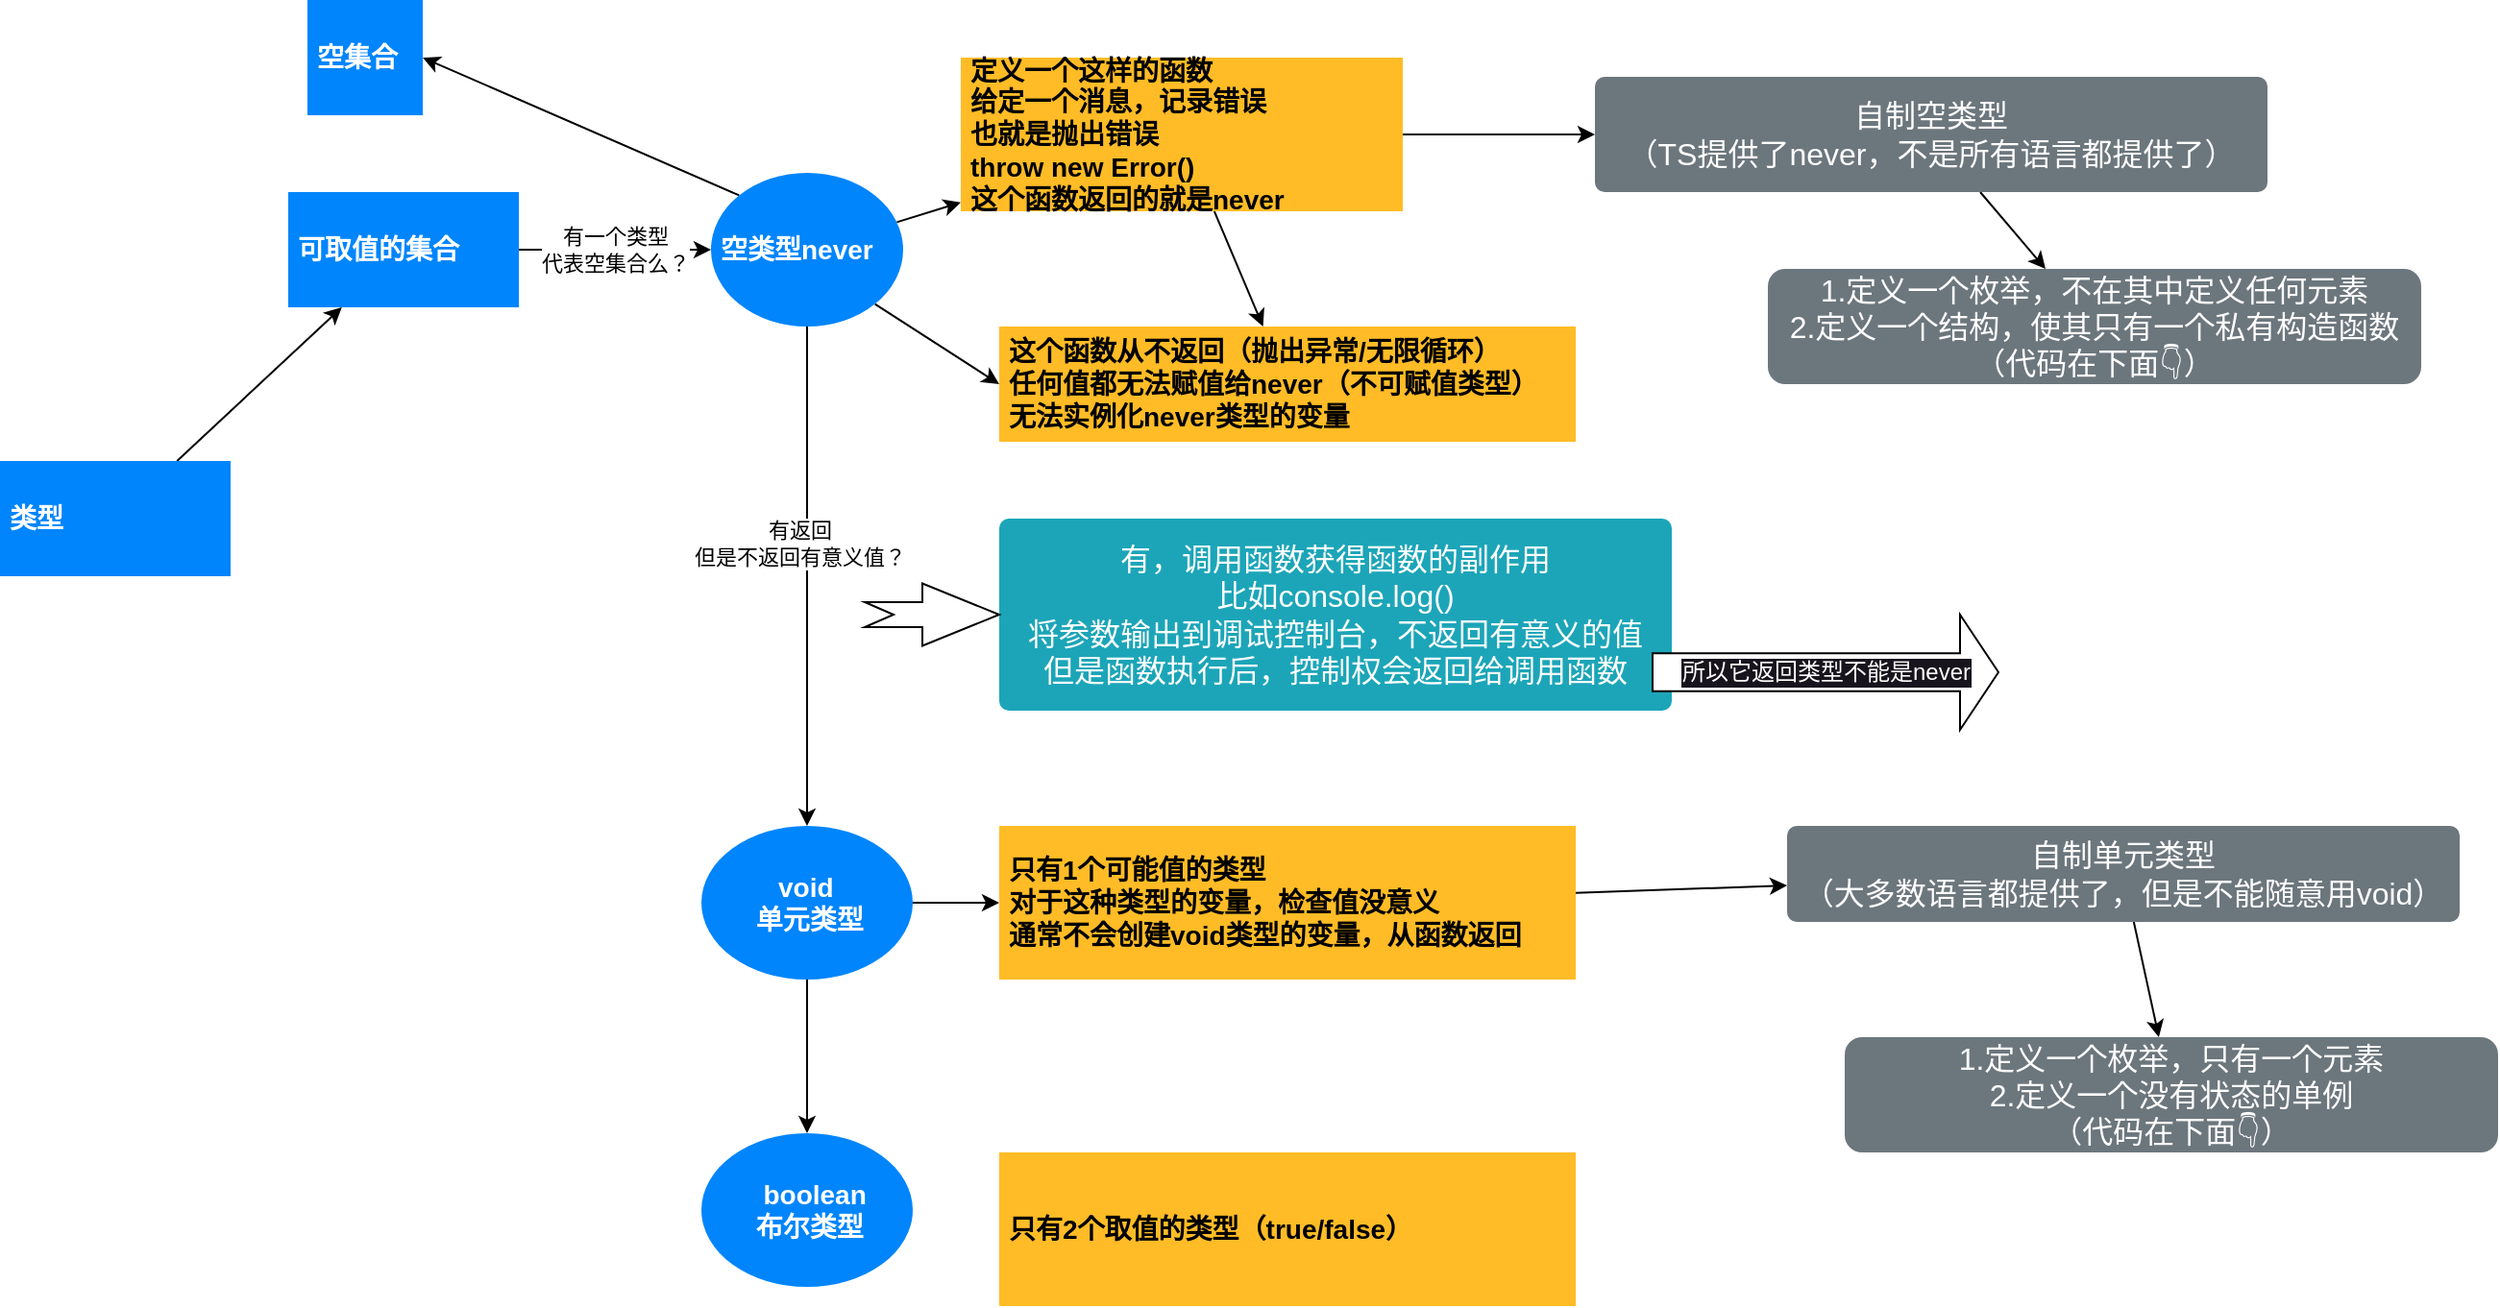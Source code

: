 <mxfile>
    <diagram id="lDE-j1NgARO7Vw2Jt4o-" name="Page-1">
        <mxGraphModel dx="315" dy="614" grid="1" gridSize="10" guides="1" tooltips="1" connect="1" arrows="1" fold="1" page="1" pageScale="1" pageWidth="850" pageHeight="1100" background="#ffffff" math="0" shadow="0">
            <root>
                <mxCell id="0"/>
                <mxCell id="1" parent="0"/>
                <mxCell id="6" value="" style="edgeStyle=none;html=1;" parent="1" source="3" target="5" edge="1">
                    <mxGeometry relative="1" as="geometry"/>
                </mxCell>
                <mxCell id="3" value="类型" style="whiteSpace=wrap;html=1;fontSize=14;align=left;fillColor=#0085FC;strokeColor=none;fontColor=#FFFFFF;shadow=0;dashed=0;strokeWidth=1;spacingLeft=0;fontStyle=1;spacing=5;" parent="1" vertex="1">
                    <mxGeometry x="240" y="250" width="120" height="60" as="geometry"/>
                </mxCell>
                <mxCell id="8" value="" style="edgeStyle=none;html=1;" parent="1" source="5" target="7" edge="1">
                    <mxGeometry relative="1" as="geometry"/>
                </mxCell>
                <mxCell id="9" value="有一个类型&lt;br&gt;代表空集合么？" style="edgeLabel;html=1;align=center;verticalAlign=middle;resizable=0;points=[];" parent="8" vertex="1" connectable="0">
                    <mxGeometry x="-0.34" y="1" relative="1" as="geometry">
                        <mxPoint x="17" y="1" as="offset"/>
                    </mxGeometry>
                </mxCell>
                <mxCell id="5" value="可取值的集合" style="whiteSpace=wrap;html=1;fontSize=14;align=left;fillColor=#0085FC;strokeColor=none;fontColor=#FFFFFF;shadow=0;dashed=0;strokeWidth=1;spacingLeft=0;fontStyle=1;spacing=5;" parent="1" vertex="1">
                    <mxGeometry x="390" y="110" width="120" height="60" as="geometry"/>
                </mxCell>
                <mxCell id="14" value="" style="edgeStyle=none;html=1;" parent="1" source="7" target="12" edge="1">
                    <mxGeometry relative="1" as="geometry"/>
                </mxCell>
                <mxCell id="20" style="edgeStyle=none;html=1;exitX=1;exitY=1;exitDx=0;exitDy=0;entryX=0;entryY=0.5;entryDx=0;entryDy=0;" parent="1" source="7" target="18" edge="1">
                    <mxGeometry relative="1" as="geometry"/>
                </mxCell>
                <mxCell id="23" style="edgeStyle=none;html=1;exitX=0;exitY=0;exitDx=0;exitDy=0;entryX=1;entryY=0.5;entryDx=0;entryDy=0;" parent="1" source="7" target="21" edge="1">
                    <mxGeometry relative="1" as="geometry"/>
                </mxCell>
                <mxCell id="29" value="" style="edgeStyle=none;html=1;fontColor=#e51010;" parent="1" source="7" target="28" edge="1">
                    <mxGeometry relative="1" as="geometry"/>
                </mxCell>
                <mxCell id="7" value="空类型never" style="ellipse;whiteSpace=wrap;html=1;fontSize=14;align=left;fillColor=#0085FC;strokeColor=none;fontColor=#FFFFFF;shadow=0;dashed=0;strokeWidth=1;spacingLeft=0;fontStyle=1;spacing=5;" parent="1" vertex="1">
                    <mxGeometry x="610" y="100" width="100" height="80" as="geometry"/>
                </mxCell>
                <mxCell id="19" value="" style="edgeStyle=none;html=1;" parent="1" source="12" target="18" edge="1">
                    <mxGeometry relative="1" as="geometry"/>
                </mxCell>
                <mxCell id="25" value="" style="edgeStyle=none;html=1;fontColor=#e51010;" parent="1" source="12" target="24" edge="1">
                    <mxGeometry relative="1" as="geometry"/>
                </mxCell>
                <mxCell id="12" value="定义一个这样的函数&lt;br&gt;给定一个消息，记录错误&lt;br&gt;也就是抛出错误&lt;br&gt;throw new Error()&lt;br&gt;这个函数返回的就是never" style="whiteSpace=wrap;html=1;fontSize=14;align=left;fillColor=#FFBC26;strokeColor=none;fontColor=#000000;shadow=0;dashed=0;strokeWidth=1;spacingLeft=0;fontStyle=1;spacing=5;" parent="1" vertex="1">
                    <mxGeometry x="740" y="40" width="230" height="80" as="geometry"/>
                </mxCell>
                <mxCell id="18" value="这个函数从不返回（抛出异常/无限循环）&lt;br&gt;任何值都无法赋值给never（不可赋值类型）&lt;br&gt;无法实例化never类型的变量" style="whiteSpace=wrap;html=1;fontSize=14;align=left;fillColor=#FFBC26;strokeColor=none;fontColor=#000000;shadow=0;dashed=0;strokeWidth=1;spacingLeft=0;fontStyle=1;spacing=5;" parent="1" vertex="1">
                    <mxGeometry x="760" y="180" width="300" height="60" as="geometry"/>
                </mxCell>
                <mxCell id="21" value="空集合" style="whiteSpace=wrap;html=1;fontSize=14;align=left;fillColor=#0085FC;strokeColor=none;fontColor=#FFFFFF;shadow=0;dashed=0;strokeWidth=1;spacingLeft=0;fontStyle=1;spacing=5;" parent="1" vertex="1">
                    <mxGeometry x="400" y="10" width="60" height="60" as="geometry"/>
                </mxCell>
                <mxCell id="27" value="" style="edgeStyle=none;html=1;fontColor=#e51010;" parent="1" source="24" target="26" edge="1">
                    <mxGeometry relative="1" as="geometry"/>
                </mxCell>
                <mxCell id="24" value="自制空类型&lt;br&gt;（TS提供了never，不是所有语言都提供了）" style="html=1;shadow=0;dashed=0;shape=mxgraph.bootstrap.rrect;rSize=5;strokeColor=none;strokeWidth=1;fillColor=#6C767D;fontColor=#FFFFFF;whiteSpace=wrap;align=center;verticalAlign=middle;spacingLeft=0;fontStyle=0;fontSize=16;spacing=5;" parent="1" vertex="1">
                    <mxGeometry x="1070" y="50" width="350" height="60" as="geometry"/>
                </mxCell>
                <mxCell id="26" value="1.定义一个枚举，不在其中定义任何元素&lt;br&gt;2.定义一个结构，使其只有一个私有构造函数&lt;br&gt;（代码在下面👇）" style="rounded=1;whiteSpace=wrap;html=1;fontSize=16;fillColor=#6C767D;strokeColor=none;fontColor=#FFFFFF;shadow=0;dashed=0;strokeWidth=1;spacingLeft=0;fontStyle=0;spacing=5;" parent="1" vertex="1">
                    <mxGeometry x="1160" y="150" width="340" height="60" as="geometry"/>
                </mxCell>
                <mxCell id="40" value="" style="edgeStyle=none;html=1;fontColor=#FFFFFF;" parent="1" source="28" target="39" edge="1">
                    <mxGeometry relative="1" as="geometry"/>
                </mxCell>
                <mxCell id="46" value="" style="edgeStyle=none;html=1;fontColor=#FFFFFF;" parent="1" source="28" target="45" edge="1">
                    <mxGeometry relative="1" as="geometry"/>
                </mxCell>
                <mxCell id="28" value="&amp;nbsp; &amp;nbsp; &amp;nbsp; &amp;nbsp; &amp;nbsp;void&lt;br&gt;&amp;nbsp; &amp;nbsp; &amp;nbsp; 单元类型" style="ellipse;whiteSpace=wrap;html=1;fontSize=14;align=left;fillColor=#0085FC;strokeColor=none;fontColor=#FFFFFF;shadow=0;dashed=0;strokeWidth=1;spacingLeft=0;fontStyle=1;spacing=5;" parent="1" vertex="1">
                    <mxGeometry x="605" y="440" width="110" height="80" as="geometry"/>
                </mxCell>
                <mxCell id="34" value="有返回&lt;br&gt;但是不返回有意义值？" style="edgeLabel;html=1;align=center;verticalAlign=middle;resizable=0;points=[];" parent="1" vertex="1" connectable="0">
                    <mxGeometry x="560" y="210" as="geometry">
                        <mxPoint x="96" y="83" as="offset"/>
                    </mxGeometry>
                </mxCell>
                <mxCell id="35" value="有，调用函数获得函数的副作用&lt;br&gt;比如console.log()&lt;br&gt;将参数输出到调试控制台，不返回有意义的值&lt;br&gt;但是函数执行后，控制权会返回给调用函数" style="html=1;shadow=0;dashed=0;shape=mxgraph.bootstrap.rrect;rSize=5;strokeColor=none;strokeWidth=1;fillColor=#1CA5B8;fontColor=#FFFFFF;whiteSpace=wrap;align=center;verticalAlign=middle;spacingLeft=0;fontStyle=0;fontSize=16;spacing=5;" parent="1" vertex="1">
                    <mxGeometry x="760" y="280" width="350" height="100" as="geometry"/>
                </mxCell>
                <mxCell id="36" value="" style="html=1;shadow=0;dashed=0;align=center;verticalAlign=middle;shape=mxgraph.arrows2.arrow;dy=0.6;dx=40;notch=15;labelBackgroundColor=#18141D;fontColor=#080808;rotation=0;" parent="1" vertex="1">
                    <mxGeometry x="690" y="313.75" width="70" height="32.5" as="geometry"/>
                </mxCell>
                <mxCell id="37" value="&lt;font color=&quot;#ffffff&quot;&gt;所以它返回类型不能是never&lt;/font&gt;" style="html=1;shadow=0;dashed=0;align=center;verticalAlign=middle;shape=mxgraph.arrows2.arrow;dy=0.67;dx=20;notch=0;labelBackgroundColor=#18141D;fontColor=#080808;" parent="1" vertex="1">
                    <mxGeometry x="1100" y="330" width="180" height="60" as="geometry"/>
                </mxCell>
                <mxCell id="44" value="" style="edgeStyle=none;html=1;fontColor=#FFFFFF;" parent="1" source="39" target="41" edge="1">
                    <mxGeometry relative="1" as="geometry"/>
                </mxCell>
                <mxCell id="39" value="只有1个可能值的类型&lt;br&gt;对于这种类型的变量，检查值没意义&lt;br&gt;通常不会创建void类型的变量，从函数返回" style="whiteSpace=wrap;html=1;fontSize=14;align=left;fillColor=#FFBC26;strokeColor=none;fontColor=#000000;shadow=0;dashed=0;strokeWidth=1;spacingLeft=0;fontStyle=1;spacing=5;" parent="1" vertex="1">
                    <mxGeometry x="760" y="440" width="300" height="80" as="geometry"/>
                </mxCell>
                <mxCell id="43" value="" style="edgeStyle=none;html=1;fontColor=#FFFFFF;" parent="1" source="41" target="42" edge="1">
                    <mxGeometry relative="1" as="geometry"/>
                </mxCell>
                <mxCell id="41" value="自制单元类型&lt;br&gt;（大多数语言都提供了，但是不能随意用void）" style="html=1;shadow=0;dashed=0;shape=mxgraph.bootstrap.rrect;rSize=5;strokeColor=none;strokeWidth=1;fillColor=#6C767D;fontColor=#FFFFFF;whiteSpace=wrap;align=center;verticalAlign=middle;spacingLeft=0;fontStyle=0;fontSize=16;spacing=5;" parent="1" vertex="1">
                    <mxGeometry x="1170" y="440" width="350" height="50" as="geometry"/>
                </mxCell>
                <mxCell id="42" value="1.定义一个枚举，只有一个元素&lt;br&gt;2.定义一个没有状态的单例&lt;br&gt;（代码在下面👇）" style="rounded=1;whiteSpace=wrap;html=1;fontSize=16;fillColor=#6C767D;strokeColor=none;fontColor=#FFFFFF;shadow=0;dashed=0;strokeWidth=1;spacingLeft=0;fontStyle=0;spacing=5;" parent="1" vertex="1">
                    <mxGeometry x="1200" y="550" width="340" height="60" as="geometry"/>
                </mxCell>
                <mxCell id="45" value="&amp;nbsp; &amp;nbsp; &amp;nbsp; &amp;nbsp;boolean&lt;br&gt;&amp;nbsp; &amp;nbsp; &amp;nbsp; 布尔类型" style="ellipse;whiteSpace=wrap;html=1;fontSize=14;align=left;fillColor=#0085FC;strokeColor=none;fontColor=#FFFFFF;shadow=0;dashed=0;strokeWidth=1;spacingLeft=0;fontStyle=1;spacing=5;" parent="1" vertex="1">
                    <mxGeometry x="605" y="600" width="110" height="80" as="geometry"/>
                </mxCell>
                <mxCell id="51" value="只有2个取值的类型（true/false）&lt;br&gt;" style="whiteSpace=wrap;html=1;fontSize=14;align=left;fillColor=#FFBC26;strokeColor=none;fontColor=#000000;shadow=0;dashed=0;strokeWidth=1;spacingLeft=0;fontStyle=1;spacing=5;" parent="1" vertex="1">
                    <mxGeometry x="760" y="610" width="300" height="80" as="geometry"/>
                </mxCell>
            </root>
        </mxGraphModel>
    </diagram>
</mxfile>
